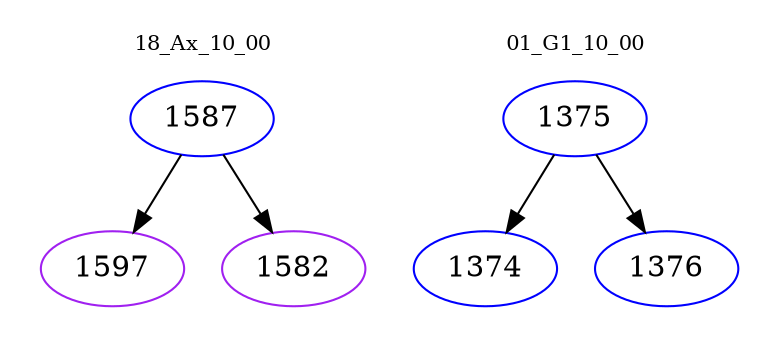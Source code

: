 digraph{
subgraph cluster_0 {
color = white
label = "18_Ax_10_00";
fontsize=10;
T0_1587 [label="1587", color="blue"]
T0_1587 -> T0_1597 [color="black"]
T0_1597 [label="1597", color="purple"]
T0_1587 -> T0_1582 [color="black"]
T0_1582 [label="1582", color="purple"]
}
subgraph cluster_1 {
color = white
label = "01_G1_10_00";
fontsize=10;
T1_1375 [label="1375", color="blue"]
T1_1375 -> T1_1374 [color="black"]
T1_1374 [label="1374", color="blue"]
T1_1375 -> T1_1376 [color="black"]
T1_1376 [label="1376", color="blue"]
}
}
